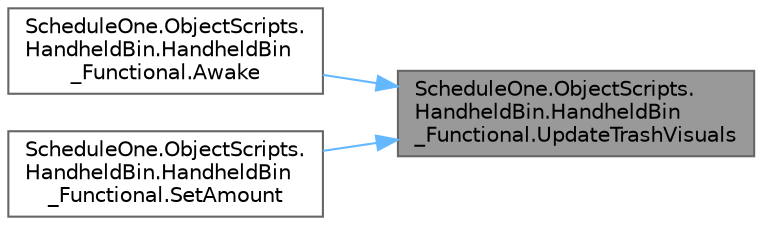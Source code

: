 digraph "ScheduleOne.ObjectScripts.HandheldBin.HandheldBin_Functional.UpdateTrashVisuals"
{
 // LATEX_PDF_SIZE
  bgcolor="transparent";
  edge [fontname=Helvetica,fontsize=10,labelfontname=Helvetica,labelfontsize=10];
  node [fontname=Helvetica,fontsize=10,shape=box,height=0.2,width=0.4];
  rankdir="RL";
  Node1 [id="Node000001",label="ScheduleOne.ObjectScripts.\lHandheldBin.HandheldBin\l_Functional.UpdateTrashVisuals",height=0.2,width=0.4,color="gray40", fillcolor="grey60", style="filled", fontcolor="black",tooltip=" "];
  Node1 -> Node2 [id="edge1_Node000001_Node000002",dir="back",color="steelblue1",style="solid",tooltip=" "];
  Node2 [id="Node000002",label="ScheduleOne.ObjectScripts.\lHandheldBin.HandheldBin\l_Functional.Awake",height=0.2,width=0.4,color="grey40", fillcolor="white", style="filled",URL="$class_schedule_one_1_1_object_scripts_1_1_handheld_bin_1_1_handheld_bin___functional.html#a429f4dd1798eb37920f3e11ec8df7257",tooltip=" "];
  Node1 -> Node3 [id="edge2_Node000001_Node000003",dir="back",color="steelblue1",style="solid",tooltip=" "];
  Node3 [id="Node000003",label="ScheduleOne.ObjectScripts.\lHandheldBin.HandheldBin\l_Functional.SetAmount",height=0.2,width=0.4,color="grey40", fillcolor="white", style="filled",URL="$class_schedule_one_1_1_object_scripts_1_1_handheld_bin_1_1_handheld_bin___functional.html#aea0481eb10caf62d662bb3d010d9d93c",tooltip=" "];
}
